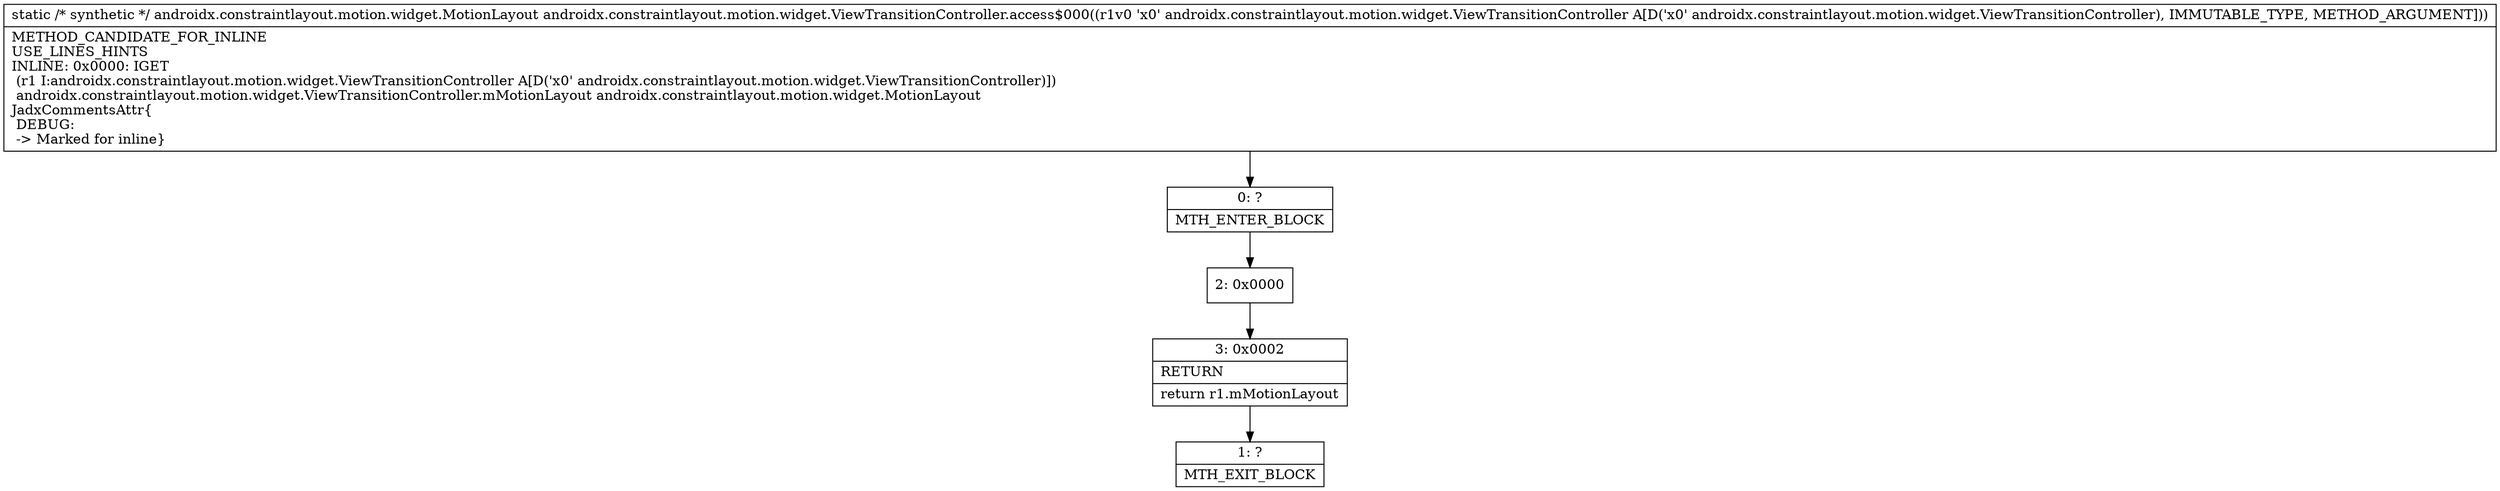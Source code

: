 digraph "CFG forandroidx.constraintlayout.motion.widget.ViewTransitionController.access$000(Landroidx\/constraintlayout\/motion\/widget\/ViewTransitionController;)Landroidx\/constraintlayout\/motion\/widget\/MotionLayout;" {
Node_0 [shape=record,label="{0\:\ ?|MTH_ENTER_BLOCK\l}"];
Node_2 [shape=record,label="{2\:\ 0x0000}"];
Node_3 [shape=record,label="{3\:\ 0x0002|RETURN\l|return r1.mMotionLayout\l}"];
Node_1 [shape=record,label="{1\:\ ?|MTH_EXIT_BLOCK\l}"];
MethodNode[shape=record,label="{static \/* synthetic *\/ androidx.constraintlayout.motion.widget.MotionLayout androidx.constraintlayout.motion.widget.ViewTransitionController.access$000((r1v0 'x0' androidx.constraintlayout.motion.widget.ViewTransitionController A[D('x0' androidx.constraintlayout.motion.widget.ViewTransitionController), IMMUTABLE_TYPE, METHOD_ARGUMENT]))  | METHOD_CANDIDATE_FOR_INLINE\lUSE_LINES_HINTS\lINLINE: 0x0000: IGET  \l  (r1 I:androidx.constraintlayout.motion.widget.ViewTransitionController A[D('x0' androidx.constraintlayout.motion.widget.ViewTransitionController)])\l androidx.constraintlayout.motion.widget.ViewTransitionController.mMotionLayout androidx.constraintlayout.motion.widget.MotionLayout\lJadxCommentsAttr\{\l DEBUG: \l \-\> Marked for inline\}\l}"];
MethodNode -> Node_0;Node_0 -> Node_2;
Node_2 -> Node_3;
Node_3 -> Node_1;
}

